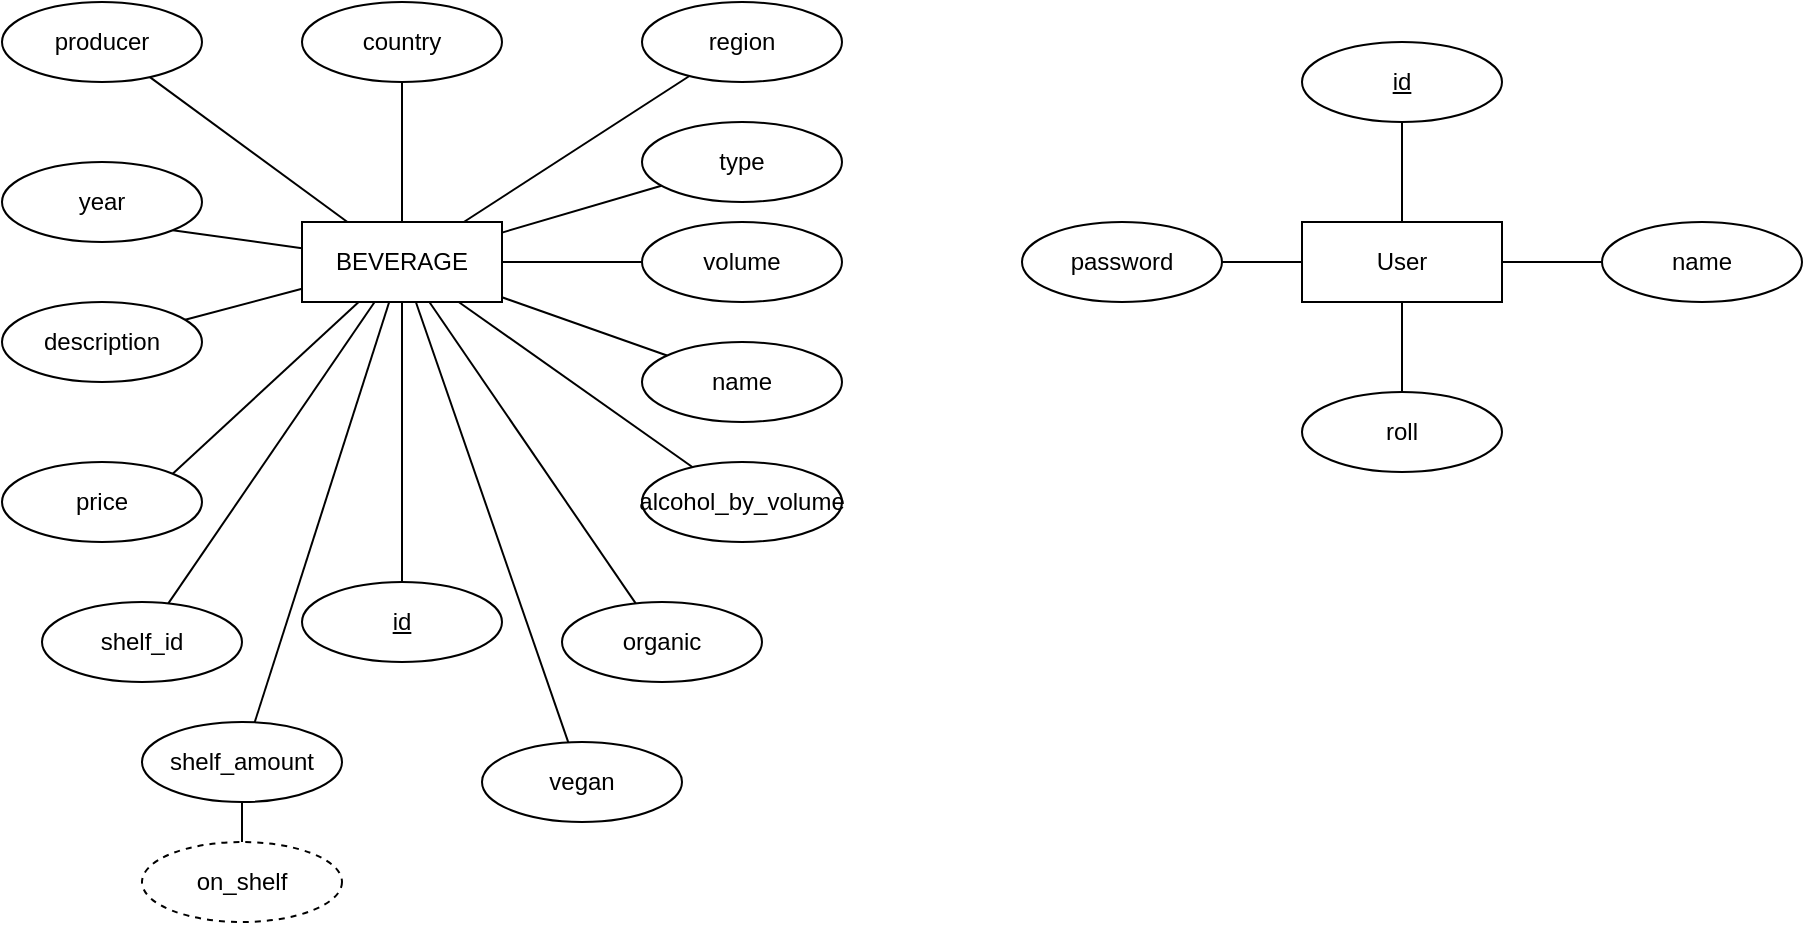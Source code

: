 <mxfile>
    <diagram id="eBLj1lRn6UYE3inc8pBK" name="Page-1">
        <mxGraphModel dx="746" dy="499" grid="1" gridSize="10" guides="1" tooltips="1" connect="1" arrows="1" fold="1" page="1" pageScale="1" pageWidth="850" pageHeight="1100" math="0" shadow="0">
            <root>
                <mxCell id="0"/>
                <mxCell id="1" parent="0"/>
                <mxCell id="h6sXgx3f2ig4v7rKi6Yk-35" style="edgeStyle=none;html=1;endArrow=none;endFill=0;" parent="1" source="19" target="24" edge="1">
                    <mxGeometry relative="1" as="geometry"/>
                </mxCell>
                <mxCell id="h6sXgx3f2ig4v7rKi6Yk-36" style="edgeStyle=none;html=1;endArrow=none;endFill=0;" parent="1" source="19" target="20" edge="1">
                    <mxGeometry relative="1" as="geometry"/>
                </mxCell>
                <mxCell id="h6sXgx3f2ig4v7rKi6Yk-37" style="edgeStyle=none;html=1;endArrow=none;endFill=0;" parent="1" source="19" target="28" edge="1">
                    <mxGeometry relative="1" as="geometry"/>
                </mxCell>
                <mxCell id="h6sXgx3f2ig4v7rKi6Yk-38" style="edgeStyle=none;html=1;endArrow=none;endFill=0;" parent="1" source="19" target="23" edge="1">
                    <mxGeometry relative="1" as="geometry"/>
                </mxCell>
                <mxCell id="h6sXgx3f2ig4v7rKi6Yk-39" style="edgeStyle=none;html=1;endArrow=none;endFill=0;" parent="1" source="19" target="22" edge="1">
                    <mxGeometry relative="1" as="geometry"/>
                </mxCell>
                <mxCell id="h6sXgx3f2ig4v7rKi6Yk-40" style="edgeStyle=none;html=1;endArrow=none;endFill=0;" parent="1" source="19" target="21" edge="1">
                    <mxGeometry relative="1" as="geometry"/>
                </mxCell>
                <mxCell id="h6sXgx3f2ig4v7rKi6Yk-41" style="edgeStyle=none;html=1;entryX=1;entryY=1;entryDx=0;entryDy=0;endArrow=none;endFill=0;" parent="1" source="19" target="31" edge="1">
                    <mxGeometry relative="1" as="geometry"/>
                </mxCell>
                <mxCell id="h6sXgx3f2ig4v7rKi6Yk-42" style="edgeStyle=none;html=1;endArrow=none;endFill=0;" parent="1" source="19" target="29" edge="1">
                    <mxGeometry relative="1" as="geometry"/>
                </mxCell>
                <mxCell id="h6sXgx3f2ig4v7rKi6Yk-43" style="edgeStyle=none;html=1;entryX=1;entryY=0;entryDx=0;entryDy=0;endArrow=none;endFill=0;" parent="1" source="19" target="26" edge="1">
                    <mxGeometry relative="1" as="geometry"/>
                </mxCell>
                <mxCell id="h6sXgx3f2ig4v7rKi6Yk-44" style="edgeStyle=none;html=1;endArrow=none;endFill=0;" parent="1" source="19" target="27" edge="1">
                    <mxGeometry relative="1" as="geometry"/>
                </mxCell>
                <mxCell id="39" style="edgeStyle=none;html=1;endArrow=none;endFill=0;" edge="1" parent="1" source="19" target="38">
                    <mxGeometry relative="1" as="geometry"/>
                </mxCell>
                <mxCell id="19" value="BEVERAGE" style="whiteSpace=wrap;html=1;align=center;" parent="1" vertex="1">
                    <mxGeometry x="370" y="420" width="100" height="40" as="geometry"/>
                </mxCell>
                <mxCell id="20" value="name" style="ellipse;whiteSpace=wrap;html=1;align=center;" parent="1" vertex="1">
                    <mxGeometry x="540" y="480" width="100" height="40" as="geometry"/>
                </mxCell>
                <mxCell id="h6sXgx3f2ig4v7rKi6Yk-26" style="edgeStyle=none;html=1;endArrow=none;endFill=0;" parent="1" source="h6sXgx3f2ig4v7rKi6Yk-20" target="h6sXgx3f2ig4v7rKi6Yk-25" edge="1">
                    <mxGeometry relative="1" as="geometry"/>
                </mxCell>
                <mxCell id="h6sXgx3f2ig4v7rKi6Yk-27" style="edgeStyle=none;html=1;endArrow=none;endFill=0;" parent="1" source="h6sXgx3f2ig4v7rKi6Yk-20" target="h6sXgx3f2ig4v7rKi6Yk-24" edge="1">
                    <mxGeometry relative="1" as="geometry"/>
                </mxCell>
                <mxCell id="h6sXgx3f2ig4v7rKi6Yk-28" style="edgeStyle=none;html=1;endArrow=none;endFill=0;" parent="1" source="h6sXgx3f2ig4v7rKi6Yk-20" target="h6sXgx3f2ig4v7rKi6Yk-22" edge="1">
                    <mxGeometry relative="1" as="geometry"/>
                </mxCell>
                <mxCell id="h6sXgx3f2ig4v7rKi6Yk-29" style="edgeStyle=none;html=1;endArrow=none;endFill=0;" parent="1" source="h6sXgx3f2ig4v7rKi6Yk-20" target="h6sXgx3f2ig4v7rKi6Yk-21" edge="1">
                    <mxGeometry relative="1" as="geometry"/>
                </mxCell>
                <mxCell id="h6sXgx3f2ig4v7rKi6Yk-20" value="User" style="whiteSpace=wrap;html=1;align=center;" parent="1" vertex="1">
                    <mxGeometry x="870" y="420" width="100" height="40" as="geometry"/>
                </mxCell>
                <mxCell id="h6sXgx3f2ig4v7rKi6Yk-21" value="&lt;u&gt;id&lt;/u&gt;" style="ellipse;whiteSpace=wrap;html=1;align=center;" parent="1" vertex="1">
                    <mxGeometry x="870" y="330" width="100" height="40" as="geometry"/>
                </mxCell>
                <mxCell id="h6sXgx3f2ig4v7rKi6Yk-22" value="name" style="ellipse;whiteSpace=wrap;html=1;align=center;" parent="1" vertex="1">
                    <mxGeometry x="1020" y="420" width="100" height="40" as="geometry"/>
                </mxCell>
                <mxCell id="21" value="producer" style="ellipse;whiteSpace=wrap;html=1;align=center;" parent="1" vertex="1">
                    <mxGeometry x="220" y="310" width="100" height="40" as="geometry"/>
                </mxCell>
                <mxCell id="h6sXgx3f2ig4v7rKi6Yk-24" value="roll" style="ellipse;whiteSpace=wrap;html=1;align=center;" parent="1" vertex="1">
                    <mxGeometry x="870" y="505" width="100" height="40" as="geometry"/>
                </mxCell>
                <mxCell id="22" value="country" style="ellipse;whiteSpace=wrap;html=1;align=center;" parent="1" vertex="1">
                    <mxGeometry x="370" y="310" width="100" height="40" as="geometry"/>
                </mxCell>
                <mxCell id="h6sXgx3f2ig4v7rKi6Yk-25" value="password" style="ellipse;whiteSpace=wrap;html=1;align=center;" parent="1" vertex="1">
                    <mxGeometry x="730" y="420" width="100" height="40" as="geometry"/>
                </mxCell>
                <mxCell id="23" value="region" style="ellipse;whiteSpace=wrap;html=1;align=center;" parent="1" vertex="1">
                    <mxGeometry x="540" y="310" width="100" height="40" as="geometry"/>
                </mxCell>
                <mxCell id="24" value="id" style="ellipse;whiteSpace=wrap;html=1;align=center;fontStyle=4;" parent="1" vertex="1">
                    <mxGeometry x="370" y="600" width="100" height="40" as="geometry"/>
                </mxCell>
                <mxCell id="h6sXgx3f2ig4v7rKi6Yk-49" style="edgeStyle=none;html=1;endArrow=none;endFill=0;" parent="1" source="37" target="19" edge="1">
                    <mxGeometry relative="1" as="geometry">
                        <mxPoint x="512.1" y="670.251" as="sourcePoint"/>
                    </mxGeometry>
                </mxCell>
                <mxCell id="26" value="price" style="ellipse;whiteSpace=wrap;html=1;align=center;" parent="1" vertex="1">
                    <mxGeometry x="220" y="540" width="100" height="40" as="geometry"/>
                </mxCell>
                <mxCell id="27" value="alcohol_by_volume" style="ellipse;whiteSpace=wrap;html=1;align=center;" parent="1" vertex="1">
                    <mxGeometry x="540" y="540" width="100" height="40" as="geometry"/>
                </mxCell>
                <mxCell id="28" value="volume" style="ellipse;whiteSpace=wrap;html=1;align=center;" parent="1" vertex="1">
                    <mxGeometry x="540" y="420" width="100" height="40" as="geometry"/>
                </mxCell>
                <mxCell id="29" value="description" style="ellipse;whiteSpace=wrap;html=1;align=center;" parent="1" vertex="1">
                    <mxGeometry x="220" y="460" width="100" height="40" as="geometry"/>
                </mxCell>
                <mxCell id="h6sXgx3f2ig4v7rKi6Yk-46" style="edgeStyle=none;html=1;endArrow=none;endFill=0;" parent="1" source="30" target="19" edge="1">
                    <mxGeometry relative="1" as="geometry"/>
                </mxCell>
                <mxCell id="30" value="shelf_id" style="ellipse;whiteSpace=wrap;html=1;align=center;" parent="1" vertex="1">
                    <mxGeometry x="240" y="610" width="100" height="40" as="geometry"/>
                </mxCell>
                <mxCell id="31" value="year" style="ellipse;whiteSpace=wrap;html=1;align=center;" parent="1" vertex="1">
                    <mxGeometry x="220" y="390" width="100" height="40" as="geometry"/>
                </mxCell>
                <mxCell id="h6sXgx3f2ig4v7rKi6Yk-48" style="edgeStyle=none;html=1;endArrow=none;endFill=0;" parent="1" source="36" target="19" edge="1">
                    <mxGeometry relative="1" as="geometry">
                        <mxPoint x="564.07" y="611.042" as="sourcePoint"/>
                    </mxGeometry>
                </mxCell>
                <mxCell id="h6sXgx3f2ig4v7rKi6Yk-47" style="edgeStyle=none;html=1;endArrow=none;endFill=0;" parent="1" source="33" target="19" edge="1">
                    <mxGeometry relative="1" as="geometry"/>
                </mxCell>
                <mxCell id="h6sXgx3f2ig4v7rKi6Yk-51" style="edgeStyle=none;html=1;endArrow=none;endFill=0;" parent="1" source="33" target="35" edge="1">
                    <mxGeometry relative="1" as="geometry"/>
                </mxCell>
                <mxCell id="33" value="shelf_amount" style="ellipse;whiteSpace=wrap;html=1;align=center;" parent="1" vertex="1">
                    <mxGeometry x="290" y="670" width="100" height="40" as="geometry"/>
                </mxCell>
                <mxCell id="35" value="on_shelf" style="ellipse;whiteSpace=wrap;html=1;align=center;dashed=1;" parent="1" vertex="1">
                    <mxGeometry x="290" y="730" width="100" height="40" as="geometry"/>
                </mxCell>
                <mxCell id="36" value="organic" style="ellipse;whiteSpace=wrap;html=1;align=center;" parent="1" vertex="1">
                    <mxGeometry x="500" y="610" width="100" height="40" as="geometry"/>
                </mxCell>
                <mxCell id="37" value="vegan" style="ellipse;whiteSpace=wrap;html=1;align=center;" parent="1" vertex="1">
                    <mxGeometry x="460" y="680" width="100" height="40" as="geometry"/>
                </mxCell>
                <mxCell id="38" value="type" style="ellipse;whiteSpace=wrap;html=1;align=center;" vertex="1" parent="1">
                    <mxGeometry x="540" y="370" width="100" height="40" as="geometry"/>
                </mxCell>
            </root>
        </mxGraphModel>
    </diagram>
</mxfile>